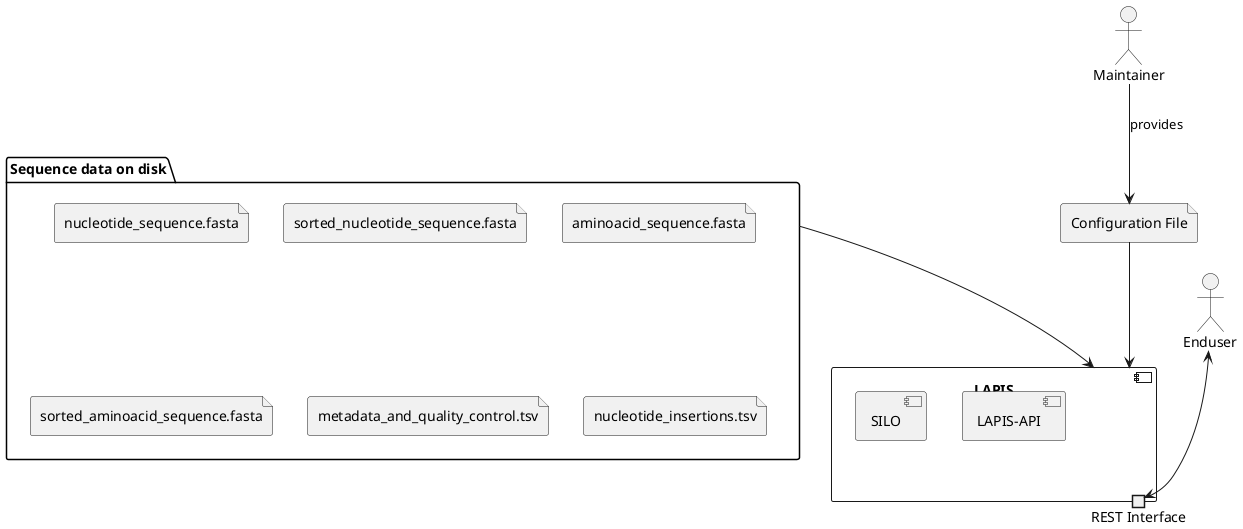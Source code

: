 @startuml

actor Enduser
actor "Maintainer" as maintainer

component LAPIS as "LAPIS" {
    [LAPIS-API]
    [SILO]
    portout restInterface as "REST Interface"
}


folder InputData as "Sequence data on disk" {
file nucleotideSequence as "nucleotide_sequence.fasta"
file sortedNucleotideSequence as "sorted_nucleotide_sequence.fasta"
file aminoacidSequence as "aminoacid_sequence.fasta"
file "sorted_aminoacid_sequence.fasta" as sortedAminoacidSequence
file "metadata_and_quality_control.tsv" as metadata
file "nucleotide_insertions.tsv" as nucleotideInsertions
}



file "Configuration File" as config



Enduser <--> restInterface


InputData --> LAPIS


maintainer --> config: provides

config --> LAPIS



@enduml